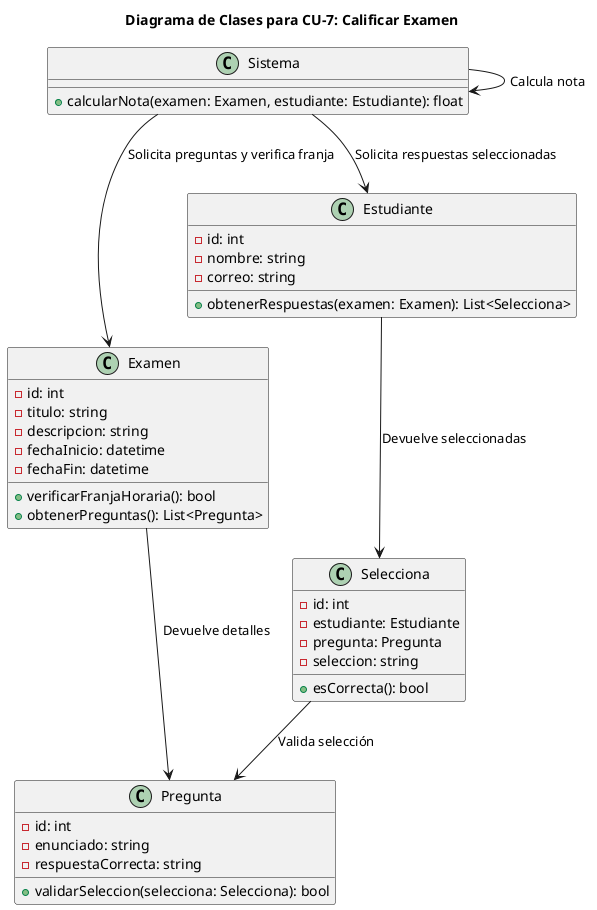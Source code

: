 @startuml CU7
title Diagrama de Clases para CU-7: Calificar Examen

class Sistema {
    + calcularNota(examen: Examen, estudiante: Estudiante): float
}

class Examen {
    - id: int
    - titulo: string
    - descripcion: string
    - fechaInicio: datetime
    - fechaFin: datetime
    + verificarFranjaHoraria(): bool
    + obtenerPreguntas(): List<Pregunta>
}

class Pregunta {
    - id: int
    - enunciado: string
    - respuestaCorrecta: string
    + validarSeleccion(selecciona: Selecciona): bool
}

class Selecciona {
    - id: int
    - estudiante: Estudiante
    - pregunta: Pregunta
    - seleccion: string
    + esCorrecta(): bool
}

class Estudiante {
    - id: int
    - nombre: string
    - correo: string
    + obtenerRespuestas(examen: Examen): List<Selecciona>
}

Sistema --> Examen : "Solicita preguntas y verifica franja"
Examen --> Pregunta : "Devuelve detalles"
Sistema --> Estudiante : "Solicita respuestas seleccionadas"
Estudiante --> Selecciona : "Devuelve seleccionadas"
Selecciona --> Pregunta : "Valida selección"
Sistema --> Sistema : "Calcula nota"
@enduml

